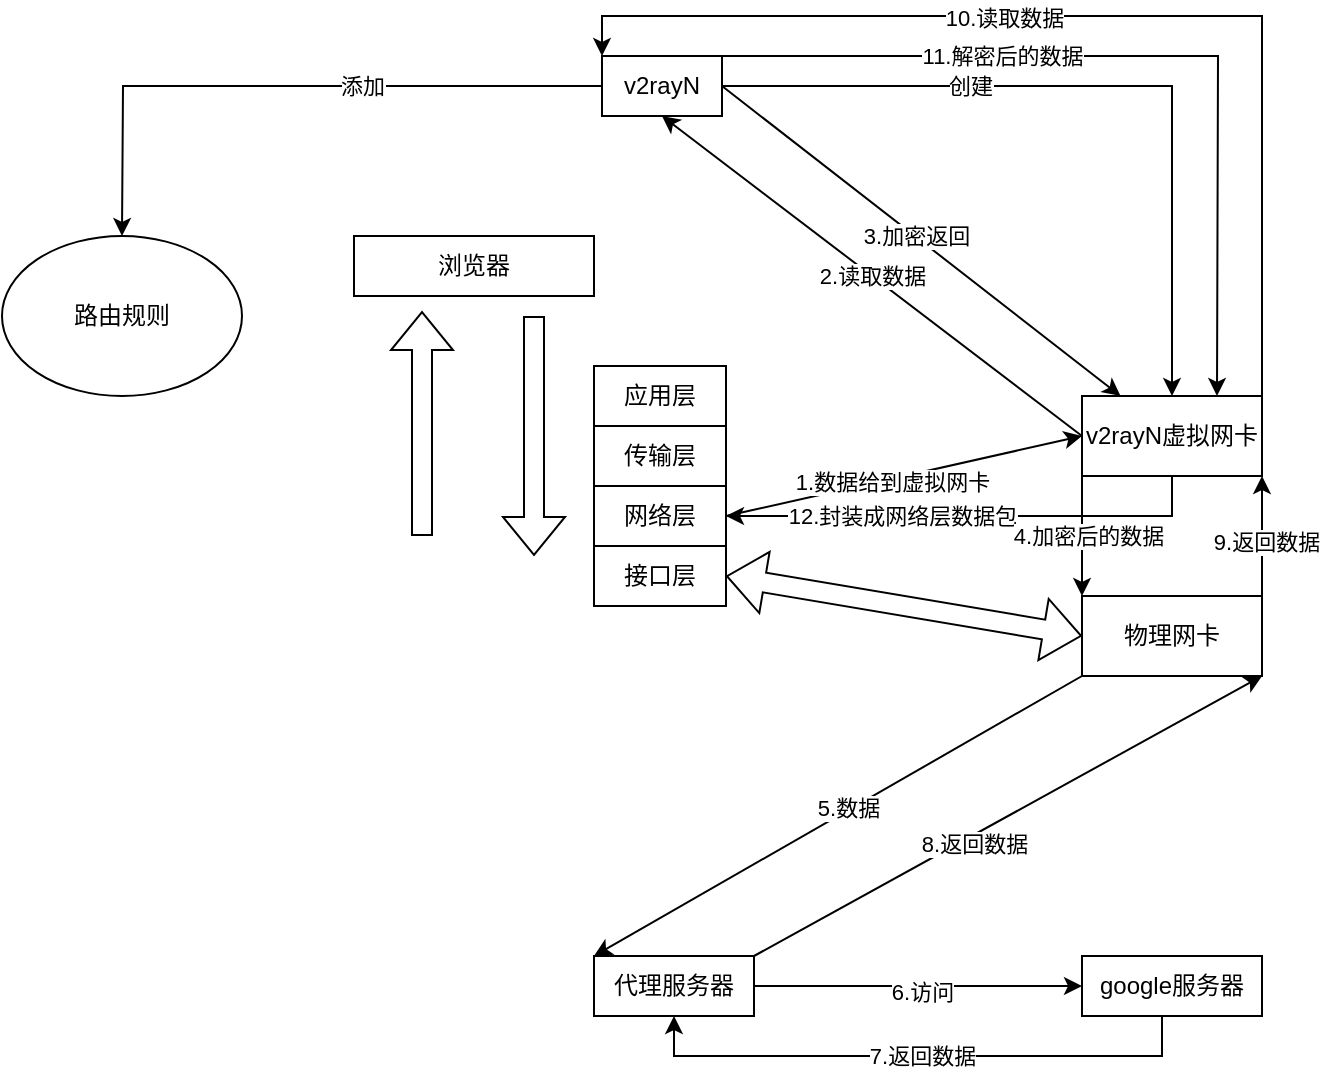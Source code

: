 <mxfile version="22.1.18" type="device">
  <diagram name="第 1 页" id="wWDvhIP9CmGZIIfcBND7">
    <mxGraphModel dx="1221" dy="823" grid="1" gridSize="10" guides="1" tooltips="1" connect="1" arrows="1" fold="1" page="1" pageScale="1" pageWidth="827" pageHeight="1169" background="none" math="0" shadow="0">
      <root>
        <mxCell id="0" />
        <mxCell id="1" parent="0" />
        <mxCell id="KfuTrBd0r_4OsqhbQtjZ-3" style="edgeStyle=orthogonalEdgeStyle;rounded=0;orthogonalLoop=1;jettySize=auto;html=1;entryX=0.5;entryY=0;entryDx=0;entryDy=0;" edge="1" parent="1" source="KfuTrBd0r_4OsqhbQtjZ-1" target="KfuTrBd0r_4OsqhbQtjZ-2">
          <mxGeometry relative="1" as="geometry" />
        </mxCell>
        <mxCell id="KfuTrBd0r_4OsqhbQtjZ-4" value="创建" style="edgeLabel;html=1;align=center;verticalAlign=middle;resizable=0;points=[];" vertex="1" connectable="0" parent="KfuTrBd0r_4OsqhbQtjZ-3">
          <mxGeometry x="0.021" relative="1" as="geometry">
            <mxPoint x="-70" as="offset" />
          </mxGeometry>
        </mxCell>
        <mxCell id="KfuTrBd0r_4OsqhbQtjZ-7" style="edgeStyle=orthogonalEdgeStyle;rounded=0;orthogonalLoop=1;jettySize=auto;html=1;" edge="1" parent="1" source="KfuTrBd0r_4OsqhbQtjZ-1">
          <mxGeometry relative="1" as="geometry">
            <mxPoint x="160" y="330" as="targetPoint" />
          </mxGeometry>
        </mxCell>
        <mxCell id="KfuTrBd0r_4OsqhbQtjZ-10" value="添加" style="edgeLabel;html=1;align=center;verticalAlign=middle;resizable=0;points=[];" vertex="1" connectable="0" parent="KfuTrBd0r_4OsqhbQtjZ-7">
          <mxGeometry x="-0.235" y="5" relative="1" as="geometry">
            <mxPoint y="-5" as="offset" />
          </mxGeometry>
        </mxCell>
        <mxCell id="KfuTrBd0r_4OsqhbQtjZ-1" value="v2rayN" style="rounded=0;whiteSpace=wrap;html=1;" vertex="1" parent="1">
          <mxGeometry x="400" y="240" width="60" height="30" as="geometry" />
        </mxCell>
        <mxCell id="KfuTrBd0r_4OsqhbQtjZ-52" style="edgeStyle=orthogonalEdgeStyle;rounded=0;orthogonalLoop=1;jettySize=auto;html=1;entryX=1;entryY=0.5;entryDx=0;entryDy=0;" edge="1" parent="1" source="KfuTrBd0r_4OsqhbQtjZ-2" target="KfuTrBd0r_4OsqhbQtjZ-5">
          <mxGeometry relative="1" as="geometry">
            <Array as="points">
              <mxPoint x="685" y="470" />
            </Array>
          </mxGeometry>
        </mxCell>
        <mxCell id="KfuTrBd0r_4OsqhbQtjZ-53" value="12.封装成网络层数据包" style="edgeLabel;html=1;align=center;verticalAlign=middle;resizable=0;points=[];" vertex="1" connectable="0" parent="KfuTrBd0r_4OsqhbQtjZ-52">
          <mxGeometry x="-0.034" y="-1" relative="1" as="geometry">
            <mxPoint x="-38" y="1" as="offset" />
          </mxGeometry>
        </mxCell>
        <mxCell id="KfuTrBd0r_4OsqhbQtjZ-2" value="v2rayN虚拟网卡" style="rounded=0;whiteSpace=wrap;html=1;" vertex="1" parent="1">
          <mxGeometry x="640" y="410" width="90" height="40" as="geometry" />
        </mxCell>
        <mxCell id="KfuTrBd0r_4OsqhbQtjZ-5" value="网络层" style="rounded=0;whiteSpace=wrap;html=1;" vertex="1" parent="1">
          <mxGeometry x="396" y="455" width="66" height="30" as="geometry" />
        </mxCell>
        <mxCell id="KfuTrBd0r_4OsqhbQtjZ-6" value="物理网卡" style="rounded=0;whiteSpace=wrap;html=1;" vertex="1" parent="1">
          <mxGeometry x="640" y="510" width="90" height="40" as="geometry" />
        </mxCell>
        <mxCell id="KfuTrBd0r_4OsqhbQtjZ-9" value="路由规则" style="ellipse;whiteSpace=wrap;html=1;" vertex="1" parent="1">
          <mxGeometry x="100" y="330" width="120" height="80" as="geometry" />
        </mxCell>
        <mxCell id="KfuTrBd0r_4OsqhbQtjZ-11" value="传输层" style="rounded=0;whiteSpace=wrap;html=1;" vertex="1" parent="1">
          <mxGeometry x="396" y="425" width="66" height="30" as="geometry" />
        </mxCell>
        <mxCell id="KfuTrBd0r_4OsqhbQtjZ-12" value="应用层" style="rounded=0;whiteSpace=wrap;html=1;" vertex="1" parent="1">
          <mxGeometry x="396" y="395" width="66" height="30" as="geometry" />
        </mxCell>
        <mxCell id="KfuTrBd0r_4OsqhbQtjZ-13" value="接口层" style="rounded=0;whiteSpace=wrap;html=1;" vertex="1" parent="1">
          <mxGeometry x="396" y="485" width="66" height="30" as="geometry" />
        </mxCell>
        <mxCell id="KfuTrBd0r_4OsqhbQtjZ-14" value="" style="shape=flexArrow;endArrow=classic;html=1;rounded=0;" edge="1" parent="1">
          <mxGeometry width="50" height="50" relative="1" as="geometry">
            <mxPoint x="366" y="370" as="sourcePoint" />
            <mxPoint x="366" y="490" as="targetPoint" />
          </mxGeometry>
        </mxCell>
        <mxCell id="KfuTrBd0r_4OsqhbQtjZ-15" value="" style="endArrow=classic;html=1;rounded=0;exitX=1;exitY=0.5;exitDx=0;exitDy=0;" edge="1" parent="1" source="KfuTrBd0r_4OsqhbQtjZ-5">
          <mxGeometry width="50" height="50" relative="1" as="geometry">
            <mxPoint x="450" y="550" as="sourcePoint" />
            <mxPoint x="640" y="430" as="targetPoint" />
          </mxGeometry>
        </mxCell>
        <mxCell id="KfuTrBd0r_4OsqhbQtjZ-16" value="1.数据给到虚拟网卡" style="edgeLabel;html=1;align=center;verticalAlign=middle;resizable=0;points=[];" vertex="1" connectable="0" parent="KfuTrBd0r_4OsqhbQtjZ-15">
          <mxGeometry x="-0.066" y="-1" relative="1" as="geometry">
            <mxPoint as="offset" />
          </mxGeometry>
        </mxCell>
        <mxCell id="KfuTrBd0r_4OsqhbQtjZ-18" value="" style="endArrow=classic;html=1;rounded=0;entryX=0.5;entryY=1;entryDx=0;entryDy=0;exitX=0;exitY=0.5;exitDx=0;exitDy=0;" edge="1" parent="1" source="KfuTrBd0r_4OsqhbQtjZ-2" target="KfuTrBd0r_4OsqhbQtjZ-1">
          <mxGeometry width="50" height="50" relative="1" as="geometry">
            <mxPoint x="630" y="430" as="sourcePoint" />
            <mxPoint x="500" y="500" as="targetPoint" />
          </mxGeometry>
        </mxCell>
        <mxCell id="KfuTrBd0r_4OsqhbQtjZ-19" value="2.读取数据" style="edgeLabel;html=1;align=center;verticalAlign=middle;resizable=0;points=[];" vertex="1" connectable="0" parent="KfuTrBd0r_4OsqhbQtjZ-18">
          <mxGeometry x="0.002" relative="1" as="geometry">
            <mxPoint as="offset" />
          </mxGeometry>
        </mxCell>
        <mxCell id="KfuTrBd0r_4OsqhbQtjZ-21" value="" style="endArrow=classic;html=1;rounded=0;exitX=1;exitY=0.5;exitDx=0;exitDy=0;" edge="1" parent="1" source="KfuTrBd0r_4OsqhbQtjZ-1" target="KfuTrBd0r_4OsqhbQtjZ-2">
          <mxGeometry width="50" height="50" relative="1" as="geometry">
            <mxPoint x="460" y="250" as="sourcePoint" />
            <mxPoint x="500" y="500" as="targetPoint" />
          </mxGeometry>
        </mxCell>
        <mxCell id="KfuTrBd0r_4OsqhbQtjZ-25" value="3.加密返回" style="edgeLabel;html=1;align=center;verticalAlign=middle;resizable=0;points=[];" vertex="1" connectable="0" parent="KfuTrBd0r_4OsqhbQtjZ-21">
          <mxGeometry x="-0.031" relative="1" as="geometry">
            <mxPoint as="offset" />
          </mxGeometry>
        </mxCell>
        <mxCell id="KfuTrBd0r_4OsqhbQtjZ-26" value="" style="endArrow=classic;html=1;rounded=0;entryX=0;entryY=0;entryDx=0;entryDy=0;exitX=0;exitY=1;exitDx=0;exitDy=0;" edge="1" parent="1" source="KfuTrBd0r_4OsqhbQtjZ-2" target="KfuTrBd0r_4OsqhbQtjZ-6">
          <mxGeometry width="50" height="50" relative="1" as="geometry">
            <mxPoint x="450" y="550" as="sourcePoint" />
            <mxPoint x="500" y="500" as="targetPoint" />
          </mxGeometry>
        </mxCell>
        <mxCell id="KfuTrBd0r_4OsqhbQtjZ-27" value="4.加密后的数据" style="edgeLabel;html=1;align=center;verticalAlign=middle;resizable=0;points=[];" vertex="1" connectable="0" parent="KfuTrBd0r_4OsqhbQtjZ-26">
          <mxGeometry y="3" relative="1" as="geometry">
            <mxPoint as="offset" />
          </mxGeometry>
        </mxCell>
        <mxCell id="KfuTrBd0r_4OsqhbQtjZ-35" style="edgeStyle=orthogonalEdgeStyle;rounded=0;orthogonalLoop=1;jettySize=auto;html=1;" edge="1" parent="1" source="KfuTrBd0r_4OsqhbQtjZ-29" target="KfuTrBd0r_4OsqhbQtjZ-34">
          <mxGeometry relative="1" as="geometry" />
        </mxCell>
        <mxCell id="KfuTrBd0r_4OsqhbQtjZ-36" value="6.访问" style="edgeLabel;html=1;align=center;verticalAlign=middle;resizable=0;points=[];" vertex="1" connectable="0" parent="KfuTrBd0r_4OsqhbQtjZ-35">
          <mxGeometry x="0.02" y="-3" relative="1" as="geometry">
            <mxPoint as="offset" />
          </mxGeometry>
        </mxCell>
        <mxCell id="KfuTrBd0r_4OsqhbQtjZ-29" value="代理服务器" style="rounded=0;whiteSpace=wrap;html=1;" vertex="1" parent="1">
          <mxGeometry x="396" y="690" width="80" height="30" as="geometry" />
        </mxCell>
        <mxCell id="KfuTrBd0r_4OsqhbQtjZ-32" value="" style="endArrow=classic;html=1;rounded=0;entryX=0;entryY=0;entryDx=0;entryDy=0;exitX=0;exitY=1;exitDx=0;exitDy=0;" edge="1" parent="1" source="KfuTrBd0r_4OsqhbQtjZ-6" target="KfuTrBd0r_4OsqhbQtjZ-29">
          <mxGeometry width="50" height="50" relative="1" as="geometry">
            <mxPoint x="450" y="550" as="sourcePoint" />
            <mxPoint x="500" y="500" as="targetPoint" />
          </mxGeometry>
        </mxCell>
        <mxCell id="KfuTrBd0r_4OsqhbQtjZ-33" value="5.数据" style="edgeLabel;html=1;align=center;verticalAlign=middle;resizable=0;points=[];" vertex="1" connectable="0" parent="KfuTrBd0r_4OsqhbQtjZ-32">
          <mxGeometry x="-0.045" y="-1" relative="1" as="geometry">
            <mxPoint as="offset" />
          </mxGeometry>
        </mxCell>
        <mxCell id="KfuTrBd0r_4OsqhbQtjZ-37" style="edgeStyle=orthogonalEdgeStyle;rounded=0;orthogonalLoop=1;jettySize=auto;html=1;entryX=0.5;entryY=1;entryDx=0;entryDy=0;" edge="1" parent="1" source="KfuTrBd0r_4OsqhbQtjZ-34" target="KfuTrBd0r_4OsqhbQtjZ-29">
          <mxGeometry relative="1" as="geometry">
            <Array as="points">
              <mxPoint x="680" y="740" />
              <mxPoint x="436" y="740" />
            </Array>
          </mxGeometry>
        </mxCell>
        <mxCell id="KfuTrBd0r_4OsqhbQtjZ-38" value="7.返回数据" style="edgeLabel;html=1;align=center;verticalAlign=middle;resizable=0;points=[];" vertex="1" connectable="0" parent="KfuTrBd0r_4OsqhbQtjZ-37">
          <mxGeometry x="-0.237" y="4" relative="1" as="geometry">
            <mxPoint x="-32" y="-4" as="offset" />
          </mxGeometry>
        </mxCell>
        <mxCell id="KfuTrBd0r_4OsqhbQtjZ-34" value="google服务器" style="rounded=0;whiteSpace=wrap;html=1;" vertex="1" parent="1">
          <mxGeometry x="640" y="690" width="90" height="30" as="geometry" />
        </mxCell>
        <mxCell id="KfuTrBd0r_4OsqhbQtjZ-40" value="" style="endArrow=classic;html=1;rounded=0;exitX=1;exitY=0;exitDx=0;exitDy=0;entryX=1;entryY=1;entryDx=0;entryDy=0;" edge="1" parent="1" source="KfuTrBd0r_4OsqhbQtjZ-29" target="KfuTrBd0r_4OsqhbQtjZ-6">
          <mxGeometry width="50" height="50" relative="1" as="geometry">
            <mxPoint x="450" y="550" as="sourcePoint" />
            <mxPoint x="500" y="500" as="targetPoint" />
          </mxGeometry>
        </mxCell>
        <mxCell id="KfuTrBd0r_4OsqhbQtjZ-41" value="8.返回数据" style="edgeLabel;html=1;align=center;verticalAlign=middle;resizable=0;points=[];" vertex="1" connectable="0" parent="KfuTrBd0r_4OsqhbQtjZ-40">
          <mxGeometry x="-0.151" y="-4" relative="1" as="geometry">
            <mxPoint as="offset" />
          </mxGeometry>
        </mxCell>
        <mxCell id="KfuTrBd0r_4OsqhbQtjZ-42" value="" style="endArrow=classic;html=1;rounded=0;entryX=1;entryY=1;entryDx=0;entryDy=0;exitX=1;exitY=0;exitDx=0;exitDy=0;" edge="1" parent="1" source="KfuTrBd0r_4OsqhbQtjZ-6" target="KfuTrBd0r_4OsqhbQtjZ-2">
          <mxGeometry width="50" height="50" relative="1" as="geometry">
            <mxPoint x="450" y="550" as="sourcePoint" />
            <mxPoint x="500" y="500" as="targetPoint" />
          </mxGeometry>
        </mxCell>
        <mxCell id="KfuTrBd0r_4OsqhbQtjZ-43" value="9.返回数据" style="edgeLabel;html=1;align=center;verticalAlign=middle;resizable=0;points=[];" vertex="1" connectable="0" parent="KfuTrBd0r_4OsqhbQtjZ-42">
          <mxGeometry x="-0.1" y="-2" relative="1" as="geometry">
            <mxPoint as="offset" />
          </mxGeometry>
        </mxCell>
        <mxCell id="KfuTrBd0r_4OsqhbQtjZ-44" value="" style="endArrow=classic;html=1;rounded=0;exitX=1;exitY=0;exitDx=0;exitDy=0;" edge="1" parent="1" source="KfuTrBd0r_4OsqhbQtjZ-2">
          <mxGeometry width="50" height="50" relative="1" as="geometry">
            <mxPoint x="600" y="390" as="sourcePoint" />
            <mxPoint x="400" y="240" as="targetPoint" />
            <Array as="points">
              <mxPoint x="730" y="220" />
              <mxPoint x="400" y="220" />
            </Array>
          </mxGeometry>
        </mxCell>
        <mxCell id="KfuTrBd0r_4OsqhbQtjZ-45" value="10.读取数据" style="edgeLabel;html=1;align=center;verticalAlign=middle;resizable=0;points=[];" vertex="1" connectable="0" parent="KfuTrBd0r_4OsqhbQtjZ-44">
          <mxGeometry x="0.183" y="1" relative="1" as="geometry">
            <mxPoint as="offset" />
          </mxGeometry>
        </mxCell>
        <mxCell id="KfuTrBd0r_4OsqhbQtjZ-50" value="" style="endArrow=classic;html=1;rounded=0;exitX=1;exitY=0;exitDx=0;exitDy=0;entryX=0.75;entryY=0;entryDx=0;entryDy=0;" edge="1" parent="1" source="KfuTrBd0r_4OsqhbQtjZ-1" target="KfuTrBd0r_4OsqhbQtjZ-2">
          <mxGeometry width="50" height="50" relative="1" as="geometry">
            <mxPoint x="600" y="390" as="sourcePoint" />
            <mxPoint x="650" y="340" as="targetPoint" />
            <Array as="points">
              <mxPoint x="708" y="240" />
            </Array>
          </mxGeometry>
        </mxCell>
        <mxCell id="KfuTrBd0r_4OsqhbQtjZ-51" value="11.解密后的数据" style="edgeLabel;html=1;align=center;verticalAlign=middle;resizable=0;points=[];" vertex="1" connectable="0" parent="KfuTrBd0r_4OsqhbQtjZ-50">
          <mxGeometry x="-0.193" y="1" relative="1" as="geometry">
            <mxPoint x="-29" y="1" as="offset" />
          </mxGeometry>
        </mxCell>
        <mxCell id="KfuTrBd0r_4OsqhbQtjZ-54" value="" style="shape=flexArrow;endArrow=classic;html=1;rounded=0;" edge="1" parent="1">
          <mxGeometry width="50" height="50" relative="1" as="geometry">
            <mxPoint x="310" y="480" as="sourcePoint" />
            <mxPoint x="310" y="367.5" as="targetPoint" />
          </mxGeometry>
        </mxCell>
        <mxCell id="KfuTrBd0r_4OsqhbQtjZ-55" value="浏览器" style="rounded=0;whiteSpace=wrap;html=1;" vertex="1" parent="1">
          <mxGeometry x="276" y="330" width="120" height="30" as="geometry" />
        </mxCell>
        <mxCell id="KfuTrBd0r_4OsqhbQtjZ-56" value="" style="shape=flexArrow;endArrow=classic;startArrow=classic;html=1;rounded=0;entryX=0;entryY=0.5;entryDx=0;entryDy=0;exitX=1;exitY=0.5;exitDx=0;exitDy=0;" edge="1" parent="1" source="KfuTrBd0r_4OsqhbQtjZ-13" target="KfuTrBd0r_4OsqhbQtjZ-6">
          <mxGeometry width="100" height="100" relative="1" as="geometry">
            <mxPoint x="460" y="600" as="sourcePoint" />
            <mxPoint x="560" y="500" as="targetPoint" />
          </mxGeometry>
        </mxCell>
      </root>
    </mxGraphModel>
  </diagram>
</mxfile>
